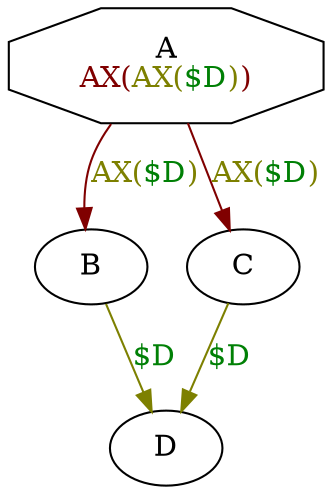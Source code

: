 digraph system {
N0 [label=<A<BR/><FONT COLOR="0.0 1 0.5">AX(<FONT COLOR="0.17 1 0.5">AX(<FONT COLOR="0.34 1 0.5">$D</FONT>)</FONT>)</FONT>>,shape=octagon]
N1 [label=<B>]
N2 [label=<D>]
N3 [label=<C>]
N3 -> N2 [color="0.17 1 0.5",label=<<FONT COLOR="0.34 1 0.5">$D</FONT>>]
N0 -> N3 [color="0.0 1 0.5",label=<<FONT COLOR="0.17 1 0.5">AX(<FONT COLOR="0.34 1 0.5">$D</FONT>)</FONT>>]
N0 -> N1 [color="0.0 1 0.5",label=<<FONT COLOR="0.17 1 0.5">AX(<FONT COLOR="0.34 1 0.5">$D</FONT>)</FONT>>]
N1 -> N2 [color="0.17 1 0.5",label=<<FONT COLOR="0.34 1 0.5">$D</FONT>>]
}

